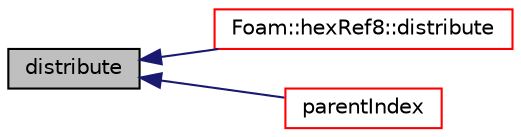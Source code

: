 digraph "distribute"
{
  bgcolor="transparent";
  edge [fontname="Helvetica",fontsize="10",labelfontname="Helvetica",labelfontsize="10"];
  node [fontname="Helvetica",fontsize="10",shape=record];
  rankdir="LR";
  Node3814 [label="distribute",height=0.2,width=0.4,color="black", fillcolor="grey75", style="filled", fontcolor="black"];
  Node3814 -> Node3815 [dir="back",color="midnightblue",fontsize="10",style="solid",fontname="Helvetica"];
  Node3815 [label="Foam::hexRef8::distribute",height=0.2,width=0.4,color="red",URL="$a22413.html#a6be2dc3eb1d541aeb83ee0a2adcc0556",tooltip="Update local numbering for mesh redistribution. "];
  Node3814 -> Node3821 [dir="back",color="midnightblue",fontsize="10",style="solid",fontname="Helvetica"];
  Node3821 [label="parentIndex",height=0.2,width=0.4,color="red",URL="$a22421.html#a15716c370058f05ae095d86b54361299",tooltip="Get parent of cell. "];
}
